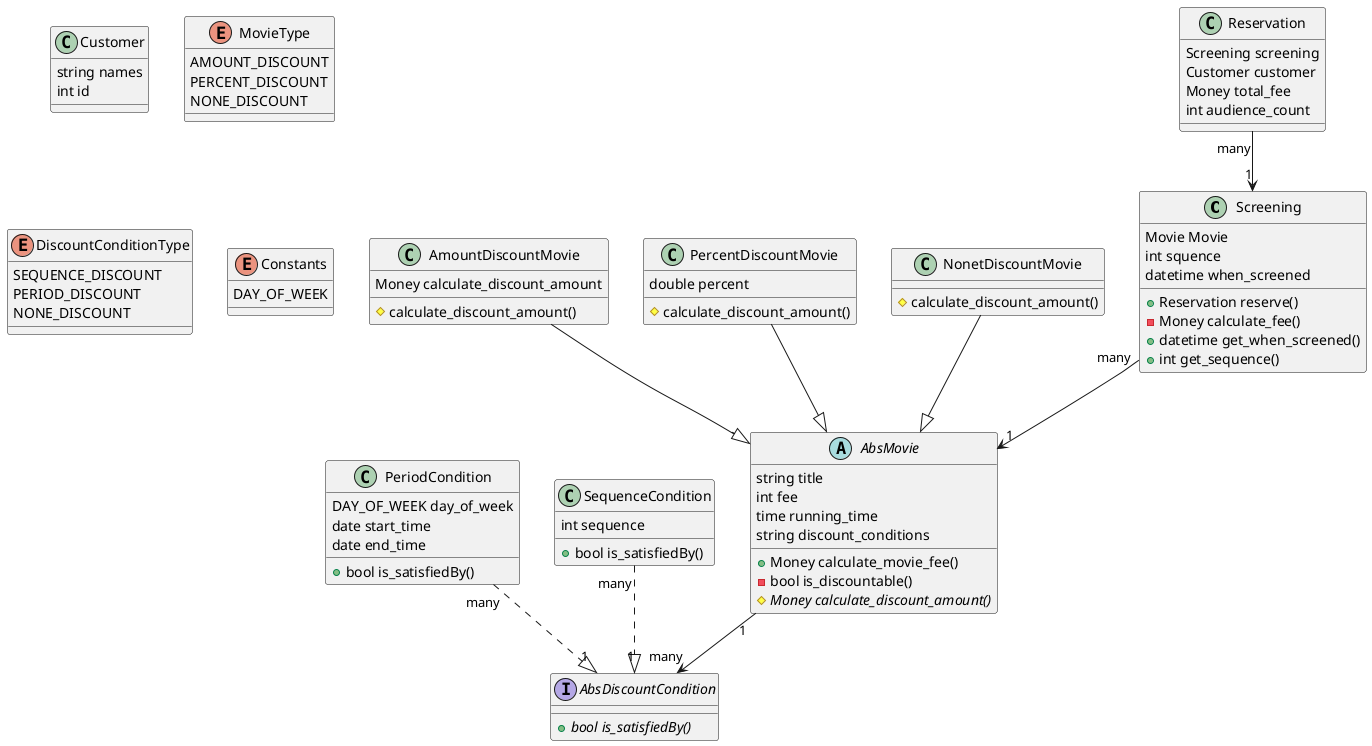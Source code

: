 @startuml
Screening "many" --> "1" AbsMovie
Reservation "many" --> "1" Screening
AbsMovie "1" --> "many" AbsDiscountCondition
PeriodCondition "many" ..|> "1" AbsDiscountCondition
SequenceCondition "many" ..|> "1" AbsDiscountCondition
AmountDiscountMovie --|> AbsMovie
PercentDiscountMovie --|> AbsMovie
NonetDiscountMovie --|> AbsMovie

class Screening{
    Movie Movie
    int squence
    datetime when_screened
    +Reservation reserve()
    -Money calculate_fee()
    +datetime get_when_screened()
    +int get_sequence()
}

abstract class AbsMovie{
    string title
    int fee
    time running_time
    string discount_conditions

    +Money calculate_movie_fee()
    -bool is_discountable()
    {abstract} #Money calculate_discount_amount()
}

class AmountDiscountMovie{
    Money calculate_discount_amount

    #calculate_discount_amount()
}

class PercentDiscountMovie{
    double percent

    #calculate_discount_amount()
}

class NonetDiscountMovie{
    
    #calculate_discount_amount()

}

class PeriodCondition{
    DAY_OF_WEEK day_of_week
    date start_time
    date end_time

    +bool is_satisfiedBy()
}

class SequenceCondition{
    int sequence

    +bool is_satisfiedBy()
}

interface AbsDiscountCondition{
    {abstract} +bool is_satisfiedBy()
}

class Reservation{
    Screening screening
    Customer customer
    Money total_fee
    int audience_count

}

class Customer{
    string names
    int id
}

enum MovieType{
    AMOUNT_DISCOUNT
    PERCENT_DISCOUNT
    NONE_DISCOUNT
}

enum DiscountConditionType{
    SEQUENCE_DISCOUNT
    PERIOD_DISCOUNT
    NONE_DISCOUNT
}

enum Constants{
    DAY_OF_WEEK
}
@enduml